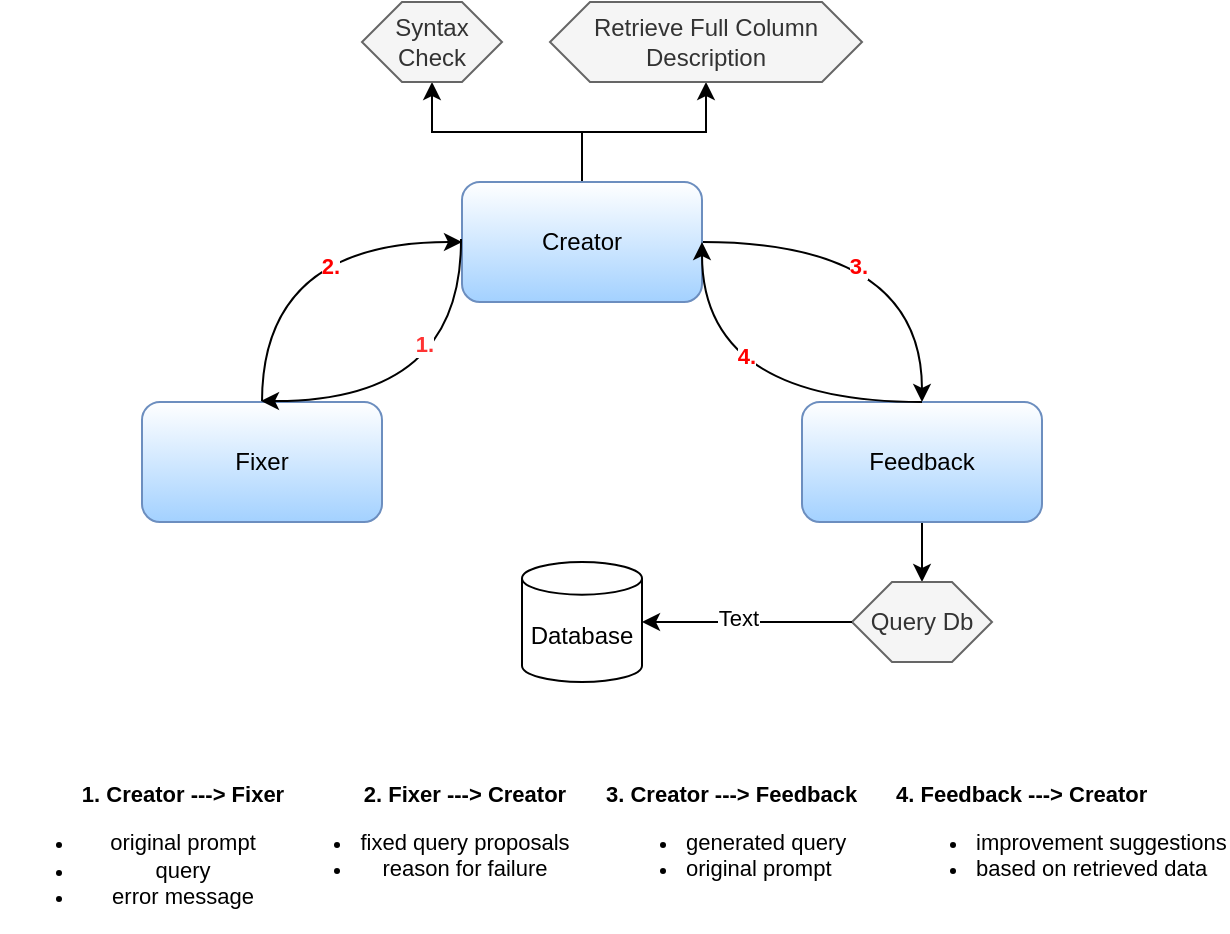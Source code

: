 <mxfile version="24.7.17">
  <diagram name="Page-1" id="a5mKMUPNNTwp6HjXMdcz">
    <mxGraphModel dx="616" dy="405" grid="1" gridSize="10" guides="1" tooltips="1" connect="1" arrows="1" fold="1" page="1" pageScale="1" pageWidth="827" pageHeight="1169" math="0" shadow="0">
      <root>
        <mxCell id="0" />
        <mxCell id="1" parent="0" />
        <mxCell id="UWURlD5NvoXTMWXl2u6D-10" style="edgeStyle=orthogonalEdgeStyle;rounded=0;orthogonalLoop=1;jettySize=auto;html=1;curved=1;" parent="1" source="UWURlD5NvoXTMWXl2u6D-2" target="UWURlD5NvoXTMWXl2u6D-4" edge="1">
          <mxGeometry relative="1" as="geometry" />
        </mxCell>
        <mxCell id="UWURlD5NvoXTMWXl2u6D-25" value="&lt;font color=&quot;#ff0000&quot;&gt;&lt;b&gt;3.&lt;/b&gt;&lt;/font&gt;" style="edgeLabel;html=1;align=center;verticalAlign=middle;resizable=0;points=[];" parent="UWURlD5NvoXTMWXl2u6D-10" vertex="1" connectable="0">
          <mxGeometry x="-0.185" y="-12" relative="1" as="geometry">
            <mxPoint as="offset" />
          </mxGeometry>
        </mxCell>
        <mxCell id="UWURlD5NvoXTMWXl2u6D-14" style="edgeStyle=orthogonalEdgeStyle;rounded=0;orthogonalLoop=1;jettySize=auto;html=1;entryX=0.5;entryY=1;entryDx=0;entryDy=0;exitX=0.5;exitY=0;exitDx=0;exitDy=0;" parent="1" source="UWURlD5NvoXTMWXl2u6D-2" target="UWURlD5NvoXTMWXl2u6D-13" edge="1">
          <mxGeometry relative="1" as="geometry" />
        </mxCell>
        <mxCell id="UWURlD5NvoXTMWXl2u6D-16" style="edgeStyle=orthogonalEdgeStyle;rounded=0;orthogonalLoop=1;jettySize=auto;html=1;exitX=0.5;exitY=0;exitDx=0;exitDy=0;entryX=0.5;entryY=1;entryDx=0;entryDy=0;" parent="1" source="UWURlD5NvoXTMWXl2u6D-2" target="UWURlD5NvoXTMWXl2u6D-15" edge="1">
          <mxGeometry relative="1" as="geometry" />
        </mxCell>
        <mxCell id="UWURlD5NvoXTMWXl2u6D-2" value="Creator" style="rounded=1;whiteSpace=wrap;html=1;fillColor=default;strokeColor=#6c8ebf;gradientColor=#A3D1FF;" parent="1" vertex="1">
          <mxGeometry x="370" y="140" width="120" height="60" as="geometry" />
        </mxCell>
        <mxCell id="UWURlD5NvoXTMWXl2u6D-6" style="edgeStyle=orthogonalEdgeStyle;rounded=0;orthogonalLoop=1;jettySize=auto;html=1;entryX=0;entryY=0.5;entryDx=0;entryDy=0;curved=1;exitX=0.5;exitY=0;exitDx=0;exitDy=0;" parent="1" source="UWURlD5NvoXTMWXl2u6D-3" target="UWURlD5NvoXTMWXl2u6D-2" edge="1">
          <mxGeometry relative="1" as="geometry" />
        </mxCell>
        <mxCell id="UWURlD5NvoXTMWXl2u6D-23" value="&lt;font color=&quot;#ff0000&quot;&gt;&lt;b&gt;2.&lt;/b&gt;&lt;/font&gt;" style="edgeLabel;html=1;align=center;verticalAlign=middle;resizable=0;points=[];" parent="UWURlD5NvoXTMWXl2u6D-6" vertex="1" connectable="0">
          <mxGeometry x="0.263" y="-12" relative="1" as="geometry">
            <mxPoint as="offset" />
          </mxGeometry>
        </mxCell>
        <mxCell id="UWURlD5NvoXTMWXl2u6D-3" value="Fixer" style="rounded=1;whiteSpace=wrap;html=1;strokeColor=#6c8ebf;align=center;verticalAlign=middle;fontFamily=Helvetica;fontSize=12;fontColor=default;fillColor=default;gradientColor=#A3D1FF;" parent="1" vertex="1">
          <mxGeometry x="210" y="250" width="120" height="60" as="geometry" />
        </mxCell>
        <mxCell id="UWURlD5NvoXTMWXl2u6D-18" style="edgeStyle=orthogonalEdgeStyle;rounded=0;orthogonalLoop=1;jettySize=auto;html=1;entryX=0.5;entryY=0;entryDx=0;entryDy=0;" parent="1" source="UWURlD5NvoXTMWXl2u6D-4" target="UWURlD5NvoXTMWXl2u6D-17" edge="1">
          <mxGeometry relative="1" as="geometry" />
        </mxCell>
        <mxCell id="UWURlD5NvoXTMWXl2u6D-4" value="Feedback" style="rounded=1;whiteSpace=wrap;html=1;strokeColor=#6c8ebf;align=center;verticalAlign=middle;fontFamily=Helvetica;fontSize=12;fontColor=default;fillColor=default;gradientColor=#A3D1FF;" parent="1" vertex="1">
          <mxGeometry x="540" y="250" width="120" height="60" as="geometry" />
        </mxCell>
        <mxCell id="UWURlD5NvoXTMWXl2u6D-8" style="edgeStyle=orthogonalEdgeStyle;rounded=0;orthogonalLoop=1;jettySize=auto;html=1;entryX=0;entryY=0.5;entryDx=0;entryDy=0;curved=1;endArrow=none;endFill=0;startArrow=classic;startFill=1;" parent="1" edge="1">
          <mxGeometry relative="1" as="geometry">
            <mxPoint x="269.5" y="249.5" as="sourcePoint" />
            <mxPoint x="369.5" y="168.5" as="targetPoint" />
          </mxGeometry>
        </mxCell>
        <mxCell id="UWURlD5NvoXTMWXl2u6D-21" value="&lt;blockquote style=&quot;margin: 0 0 0 40px; border: none; padding: 0px;&quot;&gt;&lt;div style=&quot;&quot;&gt;&lt;b&gt;1. Creator ---&amp;gt; Fixer&lt;/b&gt;&lt;/div&gt;&lt;/blockquote&gt;&lt;ul&gt;&lt;li&gt;original prompt&lt;/li&gt;&lt;li&gt;query&lt;/li&gt;&lt;li&gt;error message&lt;/li&gt;&lt;/ul&gt;" style="edgeLabel;html=1;align=center;verticalAlign=middle;resizable=0;points=[];labelBackgroundColor=none;" parent="UWURlD5NvoXTMWXl2u6D-8" vertex="1" connectable="0">
          <mxGeometry x="0.346" y="21" relative="1" as="geometry">
            <mxPoint x="-139" y="249" as="offset" />
          </mxGeometry>
        </mxCell>
        <mxCell id="UWURlD5NvoXTMWXl2u6D-22" value="&lt;font color=&quot;#ff3333&quot;&gt;&lt;b&gt;1.&lt;/b&gt;&lt;/font&gt;" style="edgeLabel;html=1;align=center;verticalAlign=middle;resizable=0;points=[];" parent="UWURlD5NvoXTMWXl2u6D-8" vertex="1" connectable="0">
          <mxGeometry x="0.429" y="19" relative="1" as="geometry">
            <mxPoint as="offset" />
          </mxGeometry>
        </mxCell>
        <mxCell id="UWURlD5NvoXTMWXl2u6D-11" style="edgeStyle=orthogonalEdgeStyle;rounded=0;orthogonalLoop=1;jettySize=auto;html=1;curved=1;entryX=0.5;entryY=0;entryDx=0;entryDy=0;exitX=1;exitY=0.5;exitDx=0;exitDy=0;endArrow=none;endFill=0;startArrow=classic;startFill=1;" parent="1" source="UWURlD5NvoXTMWXl2u6D-2" target="UWURlD5NvoXTMWXl2u6D-4" edge="1">
          <mxGeometry relative="1" as="geometry">
            <mxPoint x="500" y="180" as="sourcePoint" />
            <mxPoint x="610" y="260" as="targetPoint" />
            <Array as="points">
              <mxPoint x="490" y="250" />
            </Array>
          </mxGeometry>
        </mxCell>
        <mxCell id="UWURlD5NvoXTMWXl2u6D-26" value="&lt;font color=&quot;#ff0000&quot;&gt;&lt;b&gt;4.&lt;/b&gt;&lt;/font&gt;" style="edgeLabel;html=1;align=center;verticalAlign=middle;resizable=0;points=[];" parent="UWURlD5NvoXTMWXl2u6D-11" vertex="1" connectable="0">
          <mxGeometry x="-0.402" y="22" relative="1" as="geometry">
            <mxPoint as="offset" />
          </mxGeometry>
        </mxCell>
        <mxCell id="UWURlD5NvoXTMWXl2u6D-13" value="Syntax Check" style="shape=hexagon;perimeter=hexagonPerimeter2;whiteSpace=wrap;html=1;fixedSize=1;fillColor=#f5f5f5;fontColor=#333333;strokeColor=#666666;" parent="1" vertex="1">
          <mxGeometry x="320" y="50" width="70" height="40" as="geometry" />
        </mxCell>
        <mxCell id="UWURlD5NvoXTMWXl2u6D-15" value="Retrieve Full Column Description" style="shape=hexagon;perimeter=hexagonPerimeter2;whiteSpace=wrap;html=1;fixedSize=1;fillColor=#f5f5f5;fontColor=#333333;strokeColor=#666666;" parent="1" vertex="1">
          <mxGeometry x="414" y="50" width="156" height="40" as="geometry" />
        </mxCell>
        <mxCell id="UWURlD5NvoXTMWXl2u6D-17" value="Query Db" style="shape=hexagon;perimeter=hexagonPerimeter2;whiteSpace=wrap;html=1;fixedSize=1;fillColor=#f5f5f5;fontColor=#333333;strokeColor=#666666;" parent="1" vertex="1">
          <mxGeometry x="565" y="340" width="70" height="40" as="geometry" />
        </mxCell>
        <mxCell id="UWURlD5NvoXTMWXl2u6D-19" value="Database" style="shape=cylinder3;whiteSpace=wrap;html=1;boundedLbl=1;backgroundOutline=1;size=8.167;" parent="1" vertex="1">
          <mxGeometry x="400" y="330" width="60" height="60" as="geometry" />
        </mxCell>
        <mxCell id="UWURlD5NvoXTMWXl2u6D-20" style="edgeStyle=orthogonalEdgeStyle;rounded=0;orthogonalLoop=1;jettySize=auto;html=1;entryX=1;entryY=0.5;entryDx=0;entryDy=0;entryPerimeter=0;" parent="1" source="UWURlD5NvoXTMWXl2u6D-17" target="UWURlD5NvoXTMWXl2u6D-19" edge="1">
          <mxGeometry relative="1" as="geometry" />
        </mxCell>
        <mxCell id="UWURlD5NvoXTMWXl2u6D-32" value="Text" style="edgeLabel;html=1;align=center;verticalAlign=middle;resizable=0;points=[];" parent="UWURlD5NvoXTMWXl2u6D-20" vertex="1" connectable="0">
          <mxGeometry x="0.098" y="-2" relative="1" as="geometry">
            <mxPoint as="offset" />
          </mxGeometry>
        </mxCell>
        <mxCell id="UWURlD5NvoXTMWXl2u6D-24" value="&lt;blockquote style=&quot;margin: 0 0 0 40px; border: none; padding: 0px;&quot;&gt;&lt;div style=&quot;&quot;&gt;&lt;b&gt;2. Fixer ---&amp;gt; Creator&lt;/b&gt;&lt;/div&gt;&lt;/blockquote&gt;&lt;ul&gt;&lt;li&gt;fixed query proposals&lt;/li&gt;&lt;li&gt;reason for failure&lt;/li&gt;&lt;/ul&gt;" style="edgeLabel;html=1;align=center;verticalAlign=middle;resizable=0;points=[];labelBackgroundColor=none;" parent="1" vertex="1" connectable="0">
          <mxGeometry x="350.255" y="470.0" as="geometry" />
        </mxCell>
        <mxCell id="UWURlD5NvoXTMWXl2u6D-27" value="&lt;div style=&quot;&quot;&gt;&lt;b&gt;3. Creator ---&amp;gt; Feedback&lt;/b&gt;&lt;/div&gt;&lt;ul&gt;&lt;li&gt;generated query&lt;/li&gt;&lt;li&gt;original prompt&lt;/li&gt;&lt;/ul&gt;" style="edgeLabel;html=1;align=left;verticalAlign=middle;resizable=0;points=[];labelBackgroundColor=none;" parent="1" vertex="1" connectable="0">
          <mxGeometry x="440.255" y="470.0" as="geometry" />
        </mxCell>
        <mxCell id="UWURlD5NvoXTMWXl2u6D-31" value="&lt;div style=&quot;&quot;&gt;&lt;b&gt;4. Feedback ---&amp;gt; Creator&lt;/b&gt;&lt;/div&gt;&lt;ul&gt;&lt;li&gt;improvement suggestions&lt;/li&gt;&lt;li&gt;based on retrieved data&lt;/li&gt;&lt;/ul&gt;" style="edgeLabel;html=1;align=left;verticalAlign=middle;resizable=0;points=[];labelBackgroundColor=none;" parent="1" vertex="1" connectable="0">
          <mxGeometry x="585.255" y="470.0" as="geometry" />
        </mxCell>
      </root>
    </mxGraphModel>
  </diagram>
</mxfile>
